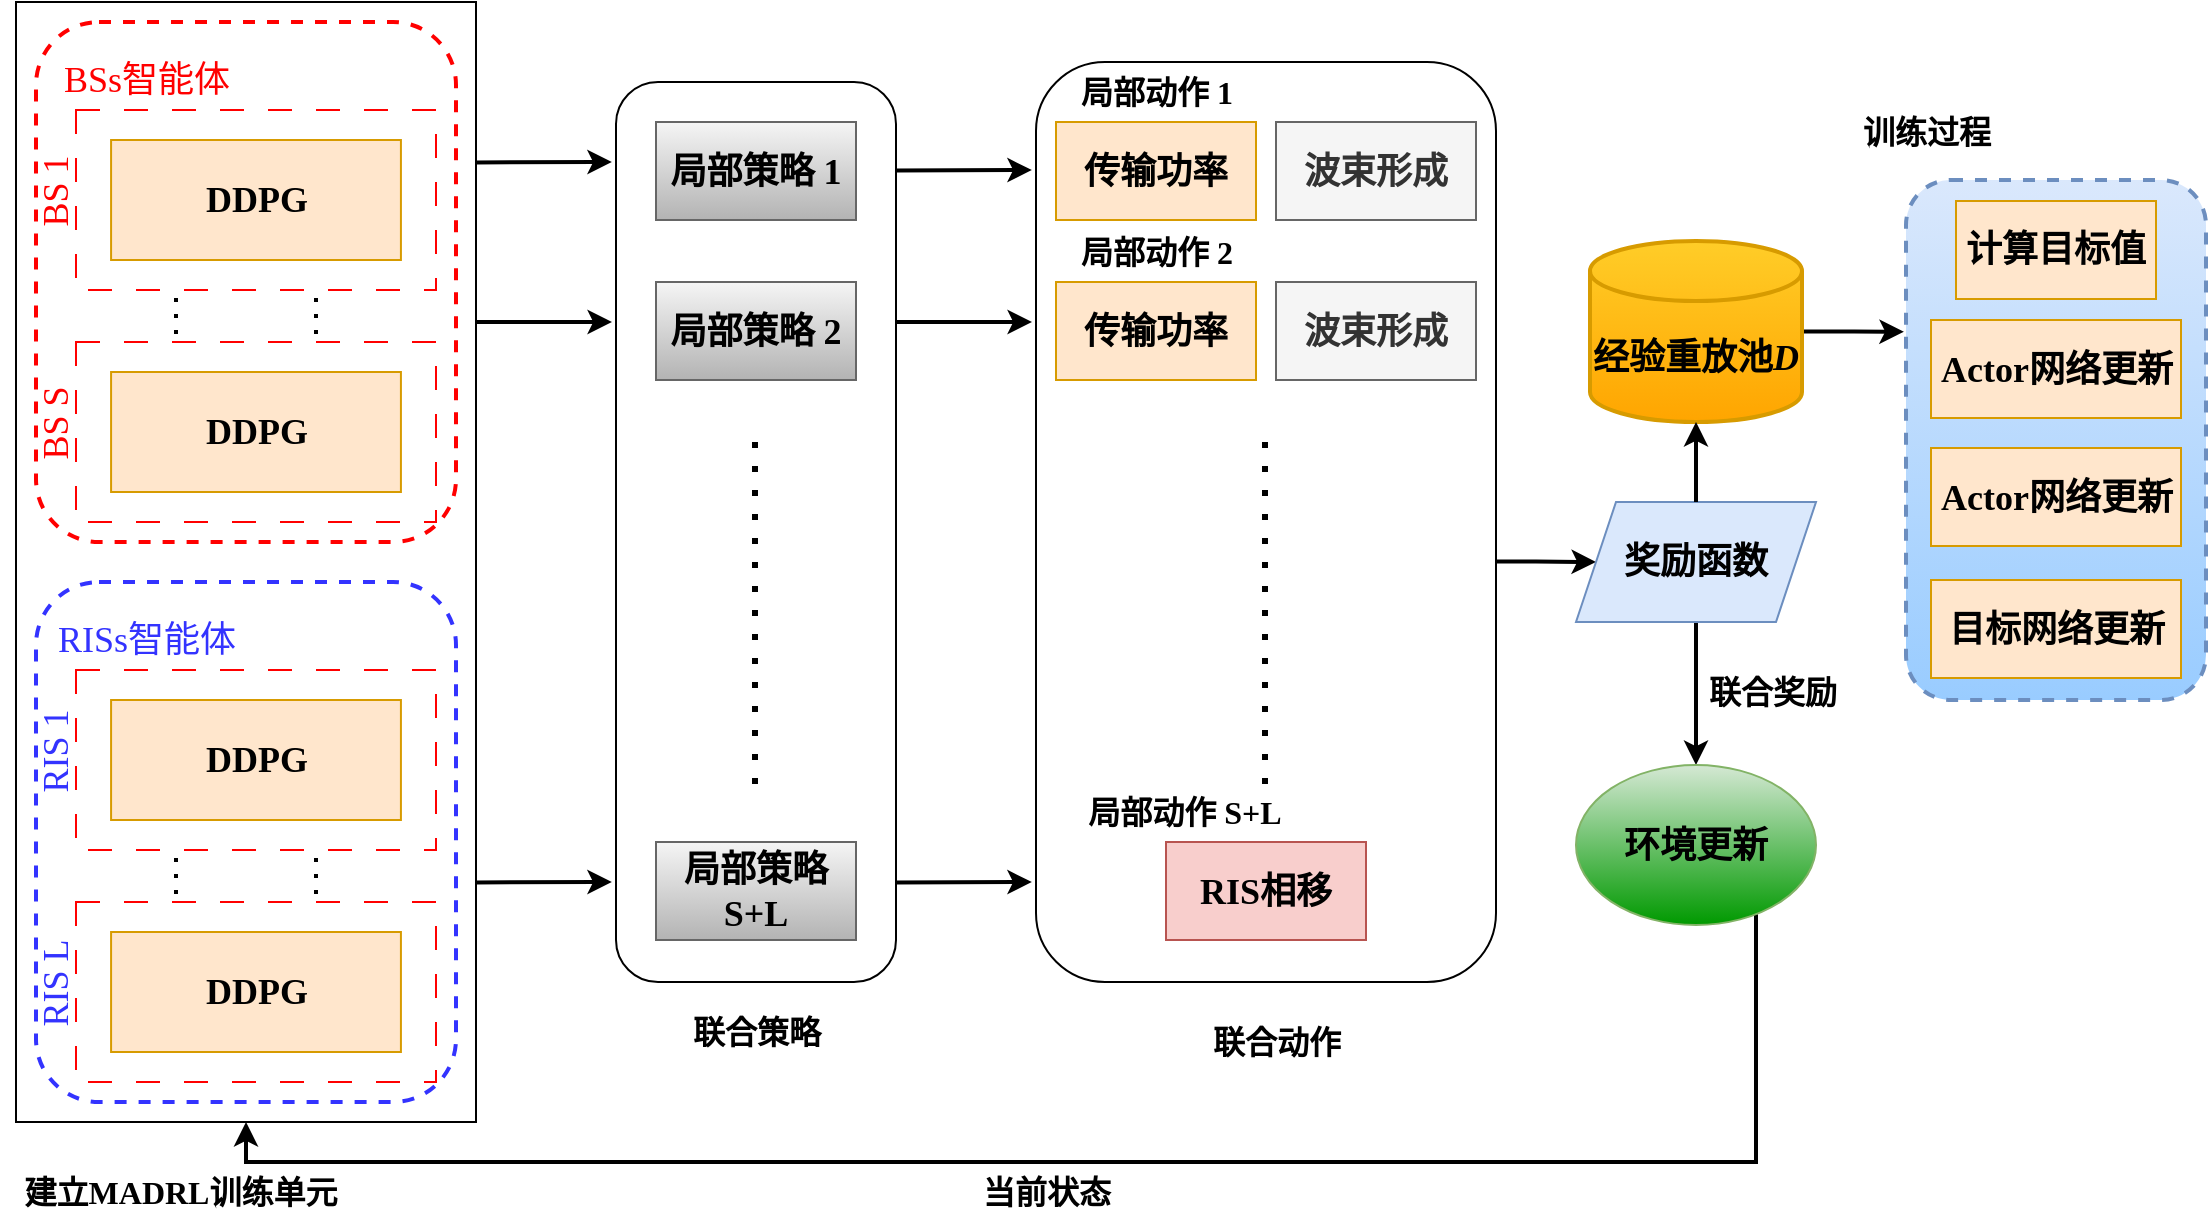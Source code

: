 <mxfile version="23.0.1" type="github">
  <diagram name="第 1 页" id="UymdT3Nfy-kPFd5jFgst">
    <mxGraphModel dx="921" dy="684" grid="1" gridSize="10" guides="1" tooltips="1" connect="1" arrows="1" fold="1" page="1" pageScale="1" pageWidth="827" pageHeight="1169" math="0" shadow="0">
      <root>
        <mxCell id="0" />
        <mxCell id="1" parent="0" />
        <mxCell id="P8aMWn9-jZdc1NeW5d5N-42" value="" style="rounded=0;whiteSpace=wrap;html=1;" vertex="1" parent="1">
          <mxGeometry x="220" y="80" width="230" height="560" as="geometry" />
        </mxCell>
        <mxCell id="P8aMWn9-jZdc1NeW5d5N-1" value="" style="group" vertex="1" connectable="0" parent="1">
          <mxGeometry x="230" y="90" width="210" height="263" as="geometry" />
        </mxCell>
        <mxCell id="P8aMWn9-jZdc1NeW5d5N-2" value="" style="rounded=1;whiteSpace=wrap;html=1;dashed=1;strokeWidth=2;strokeColor=#FF0000;" vertex="1" parent="P8aMWn9-jZdc1NeW5d5N-1">
          <mxGeometry width="210" height="260" as="geometry" />
        </mxCell>
        <mxCell id="P8aMWn9-jZdc1NeW5d5N-9" value="&lt;font color=&quot;#ff0000&quot; style=&quot;font-size: 18px;&quot; face=&quot;Times New Roman&quot;&gt;BSs&lt;/font&gt;&lt;font color=&quot;#ff0000&quot; face=&quot;Times New Roman&quot;&gt;&lt;font size=&quot;4&quot;&gt;智能体&lt;/font&gt;&lt;/font&gt;" style="text;html=1;align=center;verticalAlign=middle;resizable=0;points=[];autosize=1;strokeColor=none;fillColor=none;" vertex="1" parent="P8aMWn9-jZdc1NeW5d5N-1">
          <mxGeometry y="14" width="110" height="30" as="geometry" />
        </mxCell>
        <mxCell id="P8aMWn9-jZdc1NeW5d5N-18" value="" style="group" vertex="1" connectable="0" parent="P8aMWn9-jZdc1NeW5d5N-1">
          <mxGeometry x="20" y="44" width="180" height="90" as="geometry" />
        </mxCell>
        <mxCell id="P8aMWn9-jZdc1NeW5d5N-17" value="" style="rounded=0;whiteSpace=wrap;html=1;dashed=1;dashPattern=12 12;strokeColor=#FF0000;" vertex="1" parent="P8aMWn9-jZdc1NeW5d5N-18">
          <mxGeometry width="180" height="90" as="geometry" />
        </mxCell>
        <mxCell id="P8aMWn9-jZdc1NeW5d5N-5" value="&lt;font size=&quot;4&quot; face=&quot;Times New Roman&quot;&gt;&lt;b&gt;DDPG&lt;/b&gt;&lt;/font&gt;" style="rounded=0;whiteSpace=wrap;html=1;fillColor=#ffe6cc;strokeColor=#d79b00;movable=1;resizable=1;rotatable=1;deletable=1;editable=1;locked=0;connectable=1;" vertex="1" parent="P8aMWn9-jZdc1NeW5d5N-18">
          <mxGeometry x="17.54" y="15" width="144.919" height="60" as="geometry" />
        </mxCell>
        <mxCell id="P8aMWn9-jZdc1NeW5d5N-19" value="&lt;font color=&quot;#ff0000&quot; style=&quot;font-size: 18px;&quot; face=&quot;Times New Roman&quot;&gt;BS&lt;/font&gt;&lt;font size=&quot;4&quot; color=&quot;#ff0000&quot; face=&quot;Times New Roman&quot;&gt;&amp;nbsp;1&lt;/font&gt;" style="text;html=1;align=center;verticalAlign=middle;resizable=0;points=[];autosize=1;strokeColor=none;fillColor=none;rotation=-90;" vertex="1" parent="P8aMWn9-jZdc1NeW5d5N-1">
          <mxGeometry x="-20" y="70" width="60" height="30" as="geometry" />
        </mxCell>
        <mxCell id="P8aMWn9-jZdc1NeW5d5N-21" value="" style="endArrow=none;dashed=1;html=1;dashPattern=1 3;strokeWidth=2;rounded=0;" edge="1" parent="P8aMWn9-jZdc1NeW5d5N-1">
          <mxGeometry width="50" height="50" relative="1" as="geometry">
            <mxPoint x="70" y="164" as="sourcePoint" />
            <mxPoint x="70" y="134" as="targetPoint" />
          </mxGeometry>
        </mxCell>
        <mxCell id="P8aMWn9-jZdc1NeW5d5N-25" value="&lt;font color=&quot;#ff0000&quot; style=&quot;font-size: 18px;&quot; face=&quot;Times New Roman&quot;&gt;BS&lt;/font&gt;&lt;font size=&quot;4&quot; color=&quot;#ff0000&quot; face=&quot;Times New Roman&quot;&gt;&amp;nbsp;S&lt;/font&gt;" style="text;html=1;align=center;verticalAlign=middle;resizable=0;points=[];autosize=1;strokeColor=none;fillColor=none;rotation=-90;" vertex="1" parent="P8aMWn9-jZdc1NeW5d5N-1">
          <mxGeometry x="-20" y="186" width="60" height="30" as="geometry" />
        </mxCell>
        <mxCell id="P8aMWn9-jZdc1NeW5d5N-26" value="" style="endArrow=none;dashed=1;html=1;dashPattern=1 3;strokeWidth=2;rounded=0;" edge="1" parent="P8aMWn9-jZdc1NeW5d5N-1">
          <mxGeometry width="50" height="50" relative="1" as="geometry">
            <mxPoint x="140" y="164" as="sourcePoint" />
            <mxPoint x="140" y="134" as="targetPoint" />
          </mxGeometry>
        </mxCell>
        <mxCell id="P8aMWn9-jZdc1NeW5d5N-22" value="" style="group" vertex="1" connectable="0" parent="P8aMWn9-jZdc1NeW5d5N-1">
          <mxGeometry x="20" y="160" width="180" height="90" as="geometry" />
        </mxCell>
        <mxCell id="P8aMWn9-jZdc1NeW5d5N-23" value="" style="rounded=0;whiteSpace=wrap;html=1;dashed=1;dashPattern=12 12;strokeColor=#FF0000;" vertex="1" parent="P8aMWn9-jZdc1NeW5d5N-22">
          <mxGeometry width="180" height="90" as="geometry" />
        </mxCell>
        <mxCell id="P8aMWn9-jZdc1NeW5d5N-24" value="&lt;font size=&quot;4&quot; face=&quot;Times New Roman&quot;&gt;&lt;b&gt;DDPG&lt;/b&gt;&lt;/font&gt;" style="rounded=0;whiteSpace=wrap;html=1;fillColor=#ffe6cc;strokeColor=#d79b00;movable=1;resizable=1;rotatable=1;deletable=1;editable=1;locked=0;connectable=1;" vertex="1" parent="P8aMWn9-jZdc1NeW5d5N-22">
          <mxGeometry x="17.54" y="15" width="144.919" height="60" as="geometry" />
        </mxCell>
        <mxCell id="P8aMWn9-jZdc1NeW5d5N-28" value="" style="group" vertex="1" connectable="0" parent="1">
          <mxGeometry x="230" y="370" width="210" height="263" as="geometry" />
        </mxCell>
        <mxCell id="P8aMWn9-jZdc1NeW5d5N-29" value="" style="rounded=1;whiteSpace=wrap;html=1;dashed=1;strokeWidth=2;strokeColor=#3333FF;" vertex="1" parent="P8aMWn9-jZdc1NeW5d5N-28">
          <mxGeometry width="210" height="260" as="geometry" />
        </mxCell>
        <mxCell id="P8aMWn9-jZdc1NeW5d5N-30" value="&lt;font color=&quot;#3333ff&quot;&gt;&lt;font style=&quot;font-size: 18px;&quot; face=&quot;Times New Roman&quot;&gt;RISs&lt;/font&gt;&lt;font face=&quot;Times New Roman&quot;&gt;&lt;font size=&quot;4&quot;&gt;智能体&lt;/font&gt;&lt;/font&gt;&lt;/font&gt;" style="text;html=1;align=center;verticalAlign=middle;resizable=0;points=[];autosize=1;strokeColor=none;fillColor=none;" vertex="1" parent="P8aMWn9-jZdc1NeW5d5N-28">
          <mxGeometry y="14" width="110" height="30" as="geometry" />
        </mxCell>
        <mxCell id="P8aMWn9-jZdc1NeW5d5N-31" value="" style="group;fontColor=#3333FF;" vertex="1" connectable="0" parent="P8aMWn9-jZdc1NeW5d5N-28">
          <mxGeometry x="20" y="44" width="180" height="90" as="geometry" />
        </mxCell>
        <mxCell id="P8aMWn9-jZdc1NeW5d5N-32" value="" style="rounded=0;whiteSpace=wrap;html=1;dashed=1;dashPattern=12 12;strokeColor=#FF0000;" vertex="1" parent="P8aMWn9-jZdc1NeW5d5N-31">
          <mxGeometry width="180" height="90" as="geometry" />
        </mxCell>
        <mxCell id="P8aMWn9-jZdc1NeW5d5N-33" value="&lt;font size=&quot;4&quot; face=&quot;Times New Roman&quot;&gt;&lt;b&gt;DDPG&lt;/b&gt;&lt;/font&gt;" style="rounded=0;whiteSpace=wrap;html=1;fillColor=#ffe6cc;strokeColor=#d79b00;movable=1;resizable=1;rotatable=1;deletable=1;editable=1;locked=0;connectable=1;" vertex="1" parent="P8aMWn9-jZdc1NeW5d5N-31">
          <mxGeometry x="17.54" y="15" width="144.919" height="60" as="geometry" />
        </mxCell>
        <mxCell id="P8aMWn9-jZdc1NeW5d5N-34" value="&lt;font color=&quot;#3333ff&quot; size=&quot;4&quot; face=&quot;Times New Roman&quot;&gt;&lt;span style=&quot;caret-color: rgb(255, 0, 0);&quot;&gt;RIS 1&lt;/span&gt;&lt;/font&gt;" style="text;html=1;align=center;verticalAlign=middle;resizable=0;points=[];autosize=1;strokeColor=none;fillColor=none;rotation=-90;" vertex="1" parent="P8aMWn9-jZdc1NeW5d5N-28">
          <mxGeometry x="-25" y="70" width="70" height="30" as="geometry" />
        </mxCell>
        <mxCell id="P8aMWn9-jZdc1NeW5d5N-35" value="" style="endArrow=none;dashed=1;html=1;dashPattern=1 3;strokeWidth=2;rounded=0;" edge="1" parent="P8aMWn9-jZdc1NeW5d5N-28">
          <mxGeometry width="50" height="50" relative="1" as="geometry">
            <mxPoint x="70" y="164" as="sourcePoint" />
            <mxPoint x="70" y="134" as="targetPoint" />
          </mxGeometry>
        </mxCell>
        <mxCell id="P8aMWn9-jZdc1NeW5d5N-36" value="&lt;font color=&quot;#3333ff&quot; size=&quot;4&quot; face=&quot;Times New Roman&quot;&gt;&lt;span style=&quot;caret-color: rgb(255, 0, 0);&quot;&gt;RIS L&lt;/span&gt;&lt;/font&gt;" style="text;html=1;align=center;verticalAlign=middle;resizable=0;points=[];autosize=1;strokeColor=none;fillColor=none;rotation=-90;" vertex="1" parent="P8aMWn9-jZdc1NeW5d5N-28">
          <mxGeometry x="-25" y="186" width="70" height="30" as="geometry" />
        </mxCell>
        <mxCell id="P8aMWn9-jZdc1NeW5d5N-37" value="" style="endArrow=none;dashed=1;html=1;dashPattern=1 3;strokeWidth=2;rounded=0;" edge="1" parent="P8aMWn9-jZdc1NeW5d5N-28">
          <mxGeometry width="50" height="50" relative="1" as="geometry">
            <mxPoint x="140" y="164" as="sourcePoint" />
            <mxPoint x="140" y="134" as="targetPoint" />
          </mxGeometry>
        </mxCell>
        <mxCell id="P8aMWn9-jZdc1NeW5d5N-38" value="" style="group;fontColor=#3333FF;" vertex="1" connectable="0" parent="P8aMWn9-jZdc1NeW5d5N-28">
          <mxGeometry x="20" y="160" width="180" height="90" as="geometry" />
        </mxCell>
        <mxCell id="P8aMWn9-jZdc1NeW5d5N-39" value="" style="rounded=0;whiteSpace=wrap;html=1;dashed=1;dashPattern=12 12;strokeColor=#FF0000;" vertex="1" parent="P8aMWn9-jZdc1NeW5d5N-38">
          <mxGeometry width="180" height="90" as="geometry" />
        </mxCell>
        <mxCell id="P8aMWn9-jZdc1NeW5d5N-40" value="&lt;font size=&quot;4&quot; face=&quot;Times New Roman&quot;&gt;&lt;b&gt;DDPG&lt;/b&gt;&lt;/font&gt;" style="rounded=0;whiteSpace=wrap;html=1;fillColor=#ffe6cc;strokeColor=#d79b00;movable=1;resizable=1;rotatable=1;deletable=1;editable=1;locked=0;connectable=1;" vertex="1" parent="P8aMWn9-jZdc1NeW5d5N-38">
          <mxGeometry x="17.54" y="15" width="144.919" height="60" as="geometry" />
        </mxCell>
        <mxCell id="P8aMWn9-jZdc1NeW5d5N-43" value="" style="endArrow=classic;html=1;rounded=0;strokeWidth=2;exitX=1.009;exitY=0.154;exitDx=0;exitDy=0;exitPerimeter=0;" edge="1" parent="1">
          <mxGeometry width="50" height="50" relative="1" as="geometry">
            <mxPoint x="450.0" y="160.24" as="sourcePoint" />
            <mxPoint x="517.93" y="160" as="targetPoint" />
          </mxGeometry>
        </mxCell>
        <mxCell id="P8aMWn9-jZdc1NeW5d5N-46" value="" style="endArrow=classic;html=1;rounded=0;strokeWidth=2;exitX=1.009;exitY=0.154;exitDx=0;exitDy=0;exitPerimeter=0;" edge="1" parent="1">
          <mxGeometry width="50" height="50" relative="1" as="geometry">
            <mxPoint x="450" y="240" as="sourcePoint" />
            <mxPoint x="518" y="240" as="targetPoint" />
          </mxGeometry>
        </mxCell>
        <mxCell id="P8aMWn9-jZdc1NeW5d5N-47" value="" style="endArrow=classic;html=1;rounded=0;strokeWidth=2;exitX=1.009;exitY=0.154;exitDx=0;exitDy=0;exitPerimeter=0;" edge="1" parent="1">
          <mxGeometry width="50" height="50" relative="1" as="geometry">
            <mxPoint x="450.0" y="520.24" as="sourcePoint" />
            <mxPoint x="517.93" y="520" as="targetPoint" />
          </mxGeometry>
        </mxCell>
        <mxCell id="P8aMWn9-jZdc1NeW5d5N-48" value="" style="rounded=1;whiteSpace=wrap;html=1;" vertex="1" parent="1">
          <mxGeometry x="520" y="120" width="140" height="450" as="geometry" />
        </mxCell>
        <mxCell id="P8aMWn9-jZdc1NeW5d5N-49" value="&lt;font style=&quot;font-size: 18px;&quot; face=&quot;Times New Roman&quot;&gt;&lt;b&gt;局部策略 1&lt;/b&gt;&lt;/font&gt;" style="rounded=0;whiteSpace=wrap;html=1;fillColor=#f5f5f5;strokeColor=#666666;gradientColor=#b3b3b3;" vertex="1" parent="1">
          <mxGeometry x="540" y="140" width="100" height="49" as="geometry" />
        </mxCell>
        <mxCell id="P8aMWn9-jZdc1NeW5d5N-50" value="&lt;font style=&quot;font-size: 18px;&quot; face=&quot;Times New Roman&quot;&gt;&lt;b&gt;局部策略 2&lt;/b&gt;&lt;/font&gt;" style="rounded=0;whiteSpace=wrap;html=1;fillColor=#f5f5f5;strokeColor=#666666;gradientColor=#b3b3b3;" vertex="1" parent="1">
          <mxGeometry x="540" y="220" width="100" height="49" as="geometry" />
        </mxCell>
        <mxCell id="P8aMWn9-jZdc1NeW5d5N-51" value="&lt;font style=&quot;font-size: 18px;&quot; face=&quot;Times New Roman&quot;&gt;&lt;b&gt;局部策略 S+L&lt;/b&gt;&lt;/font&gt;" style="rounded=0;whiteSpace=wrap;html=1;fillColor=#f5f5f5;strokeColor=#666666;gradientColor=#b3b3b3;" vertex="1" parent="1">
          <mxGeometry x="540" y="500" width="100" height="49" as="geometry" />
        </mxCell>
        <mxCell id="P8aMWn9-jZdc1NeW5d5N-52" value="&lt;font size=&quot;1&quot; face=&quot;Times New Roman&quot;&gt;&lt;b style=&quot;font-size: 16px;&quot;&gt;联合策略&lt;/b&gt;&lt;/font&gt;" style="text;html=1;align=center;verticalAlign=middle;resizable=0;points=[];autosize=1;strokeColor=none;fillColor=none;" vertex="1" parent="1">
          <mxGeometry x="545" y="580" width="90" height="30" as="geometry" />
        </mxCell>
        <mxCell id="P8aMWn9-jZdc1NeW5d5N-53" value="" style="endArrow=none;dashed=1;html=1;dashPattern=1 3;strokeWidth=3;rounded=0;" edge="1" parent="1">
          <mxGeometry width="50" height="50" relative="1" as="geometry">
            <mxPoint x="589.5" y="300" as="sourcePoint" />
            <mxPoint x="589.5" y="478" as="targetPoint" />
          </mxGeometry>
        </mxCell>
        <mxCell id="P8aMWn9-jZdc1NeW5d5N-54" value="" style="endArrow=classic;html=1;rounded=0;strokeWidth=2;exitX=1.009;exitY=0.154;exitDx=0;exitDy=0;exitPerimeter=0;" edge="1" parent="1">
          <mxGeometry width="50" height="50" relative="1" as="geometry">
            <mxPoint x="660" y="164.24" as="sourcePoint" />
            <mxPoint x="727.93" y="164" as="targetPoint" />
          </mxGeometry>
        </mxCell>
        <mxCell id="P8aMWn9-jZdc1NeW5d5N-55" value="" style="endArrow=classic;html=1;rounded=0;strokeWidth=2;exitX=1.009;exitY=0.154;exitDx=0;exitDy=0;exitPerimeter=0;" edge="1" parent="1">
          <mxGeometry width="50" height="50" relative="1" as="geometry">
            <mxPoint x="660" y="240" as="sourcePoint" />
            <mxPoint x="728" y="240" as="targetPoint" />
          </mxGeometry>
        </mxCell>
        <mxCell id="P8aMWn9-jZdc1NeW5d5N-56" value="" style="endArrow=classic;html=1;rounded=0;strokeWidth=2;exitX=1.009;exitY=0.154;exitDx=0;exitDy=0;exitPerimeter=0;" edge="1" parent="1">
          <mxGeometry width="50" height="50" relative="1" as="geometry">
            <mxPoint x="660" y="520.24" as="sourcePoint" />
            <mxPoint x="727.93" y="520" as="targetPoint" />
          </mxGeometry>
        </mxCell>
        <mxCell id="P8aMWn9-jZdc1NeW5d5N-69" style="edgeStyle=orthogonalEdgeStyle;rounded=0;orthogonalLoop=1;jettySize=auto;html=1;strokeWidth=2;entryX=0;entryY=0.5;entryDx=0;entryDy=0;exitX=0.994;exitY=0.543;exitDx=0;exitDy=0;exitPerimeter=0;" edge="1" parent="1" source="P8aMWn9-jZdc1NeW5d5N-57" target="P8aMWn9-jZdc1NeW5d5N-72">
          <mxGeometry relative="1" as="geometry">
            <mxPoint x="1000" y="360" as="targetPoint" />
          </mxGeometry>
        </mxCell>
        <mxCell id="P8aMWn9-jZdc1NeW5d5N-57" value="" style="rounded=1;whiteSpace=wrap;html=1;" vertex="1" parent="1">
          <mxGeometry x="730" y="110" width="230" height="460" as="geometry" />
        </mxCell>
        <mxCell id="P8aMWn9-jZdc1NeW5d5N-58" value="&lt;font size=&quot;4&quot; face=&quot;Times New Roman&quot;&gt;&lt;b&gt;传输功率&lt;/b&gt;&lt;/font&gt;" style="rounded=0;whiteSpace=wrap;html=1;fillColor=#ffe6cc;strokeColor=#d79b00;" vertex="1" parent="1">
          <mxGeometry x="740" y="140" width="100" height="49" as="geometry" />
        </mxCell>
        <mxCell id="P8aMWn9-jZdc1NeW5d5N-60" value="&lt;font size=&quot;4&quot; face=&quot;Times New Roman&quot;&gt;&lt;b&gt;RIS相移&lt;/b&gt;&lt;/font&gt;" style="rounded=0;whiteSpace=wrap;html=1;fillColor=#f8cecc;strokeColor=#b85450;" vertex="1" parent="1">
          <mxGeometry x="795" y="500" width="100" height="49" as="geometry" />
        </mxCell>
        <mxCell id="P8aMWn9-jZdc1NeW5d5N-61" value="" style="endArrow=none;dashed=1;html=1;dashPattern=1 3;strokeWidth=3;rounded=0;" edge="1" parent="1">
          <mxGeometry width="50" height="50" relative="1" as="geometry">
            <mxPoint x="844.5" y="300" as="sourcePoint" />
            <mxPoint x="844.5" y="478" as="targetPoint" />
          </mxGeometry>
        </mxCell>
        <mxCell id="P8aMWn9-jZdc1NeW5d5N-62" value="&lt;font size=&quot;3&quot; face=&quot;Times New Roman&quot;&gt;&lt;b&gt;局部动作 1&lt;/b&gt;&lt;/font&gt;" style="text;html=1;align=center;verticalAlign=middle;resizable=0;points=[];autosize=1;strokeColor=none;fillColor=none;" vertex="1" parent="1">
          <mxGeometry x="740" y="110" width="100" height="30" as="geometry" />
        </mxCell>
        <mxCell id="P8aMWn9-jZdc1NeW5d5N-63" value="&lt;font size=&quot;4&quot; face=&quot;Times New Roman&quot;&gt;&lt;b&gt;波束形成&lt;/b&gt;&lt;/font&gt;" style="rounded=0;whiteSpace=wrap;html=1;fillColor=#f5f5f5;strokeColor=#666666;fontColor=#333333;" vertex="1" parent="1">
          <mxGeometry x="850" y="140" width="100" height="49" as="geometry" />
        </mxCell>
        <mxCell id="P8aMWn9-jZdc1NeW5d5N-64" value="&lt;font size=&quot;4&quot; face=&quot;Times New Roman&quot;&gt;&lt;b&gt;传输功率&lt;/b&gt;&lt;/font&gt;" style="rounded=0;whiteSpace=wrap;html=1;fillColor=#ffe6cc;strokeColor=#d79b00;" vertex="1" parent="1">
          <mxGeometry x="740" y="220" width="100" height="49" as="geometry" />
        </mxCell>
        <mxCell id="P8aMWn9-jZdc1NeW5d5N-65" value="&lt;font size=&quot;3&quot; face=&quot;Times New Roman&quot;&gt;&lt;b&gt;局部动作 2&lt;/b&gt;&lt;/font&gt;" style="text;html=1;align=center;verticalAlign=middle;resizable=0;points=[];autosize=1;strokeColor=none;fillColor=none;" vertex="1" parent="1">
          <mxGeometry x="740" y="190" width="100" height="30" as="geometry" />
        </mxCell>
        <mxCell id="P8aMWn9-jZdc1NeW5d5N-66" value="&lt;font size=&quot;4&quot; face=&quot;Times New Roman&quot;&gt;&lt;b&gt;波束形成&lt;/b&gt;&lt;/font&gt;" style="rounded=0;whiteSpace=wrap;html=1;fillColor=#f5f5f5;strokeColor=#666666;fontColor=#333333;" vertex="1" parent="1">
          <mxGeometry x="850" y="220" width="100" height="49" as="geometry" />
        </mxCell>
        <mxCell id="P8aMWn9-jZdc1NeW5d5N-67" value="&lt;font size=&quot;3&quot; face=&quot;Times New Roman&quot;&gt;&lt;b&gt;局部动作 S+L&lt;/b&gt;&lt;/font&gt;" style="text;html=1;align=center;verticalAlign=middle;resizable=0;points=[];autosize=1;strokeColor=none;fillColor=none;" vertex="1" parent="1">
          <mxGeometry x="744" y="470" width="120" height="30" as="geometry" />
        </mxCell>
        <mxCell id="P8aMWn9-jZdc1NeW5d5N-68" value="&lt;font size=&quot;1&quot; face=&quot;Times New Roman&quot;&gt;&lt;b style=&quot;font-size: 16px;&quot;&gt;联合动作&lt;/b&gt;&lt;/font&gt;" style="text;html=1;align=center;verticalAlign=middle;resizable=0;points=[];autosize=1;strokeColor=none;fillColor=none;" vertex="1" parent="1">
          <mxGeometry x="805" y="585" width="90" height="30" as="geometry" />
        </mxCell>
        <mxCell id="P8aMWn9-jZdc1NeW5d5N-73" style="edgeStyle=orthogonalEdgeStyle;rounded=0;orthogonalLoop=1;jettySize=auto;html=1;strokeWidth=2;entryX=0.5;entryY=0;entryDx=0;entryDy=0;" edge="1" parent="1" source="P8aMWn9-jZdc1NeW5d5N-72" target="P8aMWn9-jZdc1NeW5d5N-75">
          <mxGeometry relative="1" as="geometry">
            <mxPoint x="1060" y="460" as="targetPoint" />
          </mxGeometry>
        </mxCell>
        <mxCell id="P8aMWn9-jZdc1NeW5d5N-72" value="&lt;font face=&quot;Times New Roman&quot; style=&quot;font-size: 18px;&quot;&gt;&lt;b&gt;奖励函数&lt;/b&gt;&lt;/font&gt;" style="shape=parallelogram;perimeter=parallelogramPerimeter;whiteSpace=wrap;html=1;fixedSize=1;fillColor=#dae8fc;strokeColor=#6c8ebf;" vertex="1" parent="1">
          <mxGeometry x="1000" y="330" width="120" height="60" as="geometry" />
        </mxCell>
        <mxCell id="P8aMWn9-jZdc1NeW5d5N-74" value="&lt;font size=&quot;1&quot; face=&quot;Times New Roman&quot;&gt;&lt;b style=&quot;font-size: 16px;&quot;&gt;联合奖励&lt;/b&gt;&lt;/font&gt;" style="text;html=1;align=center;verticalAlign=middle;resizable=0;points=[];autosize=1;strokeColor=none;fillColor=none;" vertex="1" parent="1">
          <mxGeometry x="1053" y="410" width="90" height="30" as="geometry" />
        </mxCell>
        <mxCell id="P8aMWn9-jZdc1NeW5d5N-76" style="edgeStyle=orthogonalEdgeStyle;rounded=0;orthogonalLoop=1;jettySize=auto;html=1;entryX=0.5;entryY=1;entryDx=0;entryDy=0;strokeWidth=2;" edge="1" parent="1" source="P8aMWn9-jZdc1NeW5d5N-75" target="P8aMWn9-jZdc1NeW5d5N-42">
          <mxGeometry relative="1" as="geometry">
            <Array as="points">
              <mxPoint x="1090" y="660" />
              <mxPoint x="335" y="660" />
            </Array>
          </mxGeometry>
        </mxCell>
        <mxCell id="P8aMWn9-jZdc1NeW5d5N-75" value="&lt;font face=&quot;Times New Roman&quot; style=&quot;font-size: 18px;&quot;&gt;&lt;b&gt;环境更新&lt;/b&gt;&lt;/font&gt;" style="ellipse;whiteSpace=wrap;html=1;fillColor=#d5e8d4;gradientColor=#009900;strokeColor=#82b366;" vertex="1" parent="1">
          <mxGeometry x="1000" y="461.5" width="120" height="80" as="geometry" />
        </mxCell>
        <mxCell id="P8aMWn9-jZdc1NeW5d5N-77" value="&lt;font size=&quot;3&quot; face=&quot;Times New Roman&quot;&gt;&lt;b&gt;建立MADRL训练单元&lt;/b&gt;&lt;/font&gt;" style="text;html=1;align=center;verticalAlign=middle;resizable=0;points=[];autosize=1;strokeColor=none;fillColor=none;" vertex="1" parent="1">
          <mxGeometry x="212" y="660" width="180" height="30" as="geometry" />
        </mxCell>
        <mxCell id="P8aMWn9-jZdc1NeW5d5N-78" value="&lt;font size=&quot;3&quot; face=&quot;Times New Roman&quot;&gt;&lt;b&gt;当前状态&lt;/b&gt;&lt;/font&gt;" style="text;html=1;align=center;verticalAlign=middle;resizable=0;points=[];autosize=1;strokeColor=none;fillColor=none;" vertex="1" parent="1">
          <mxGeometry x="690" y="660" width="90" height="30" as="geometry" />
        </mxCell>
        <mxCell id="P8aMWn9-jZdc1NeW5d5N-83" style="edgeStyle=orthogonalEdgeStyle;rounded=0;orthogonalLoop=1;jettySize=auto;html=1;entryX=-0.007;entryY=0.292;entryDx=0;entryDy=0;entryPerimeter=0;strokeWidth=2;" edge="1" parent="1" source="P8aMWn9-jZdc1NeW5d5N-80" target="P8aMWn9-jZdc1NeW5d5N-81">
          <mxGeometry relative="1" as="geometry">
            <mxPoint x="1180" y="245" as="targetPoint" />
          </mxGeometry>
        </mxCell>
        <mxCell id="P8aMWn9-jZdc1NeW5d5N-80" value="&lt;font style=&quot;font-size: 18px;&quot; face=&quot;Times New Roman&quot;&gt;&lt;b&gt;经验重放池&lt;i&gt;D&lt;/i&gt;&lt;/b&gt;&lt;/font&gt;" style="shape=cylinder3;whiteSpace=wrap;html=1;boundedLbl=1;backgroundOutline=1;size=15;fillColor=#ffcd28;strokeColor=#d79b00;gradientColor=#ffa500;strokeWidth=2;" vertex="1" parent="1">
          <mxGeometry x="1007" y="199.5" width="106" height="90.5" as="geometry" />
        </mxCell>
        <mxCell id="P8aMWn9-jZdc1NeW5d5N-81" value="" style="rounded=1;whiteSpace=wrap;html=1;dashed=1;strokeWidth=2;strokeColor=#6c8ebf;fillColor=#dae8fc;gradientColor=#99CCFF;" vertex="1" parent="1">
          <mxGeometry x="1165" y="169" width="150" height="260" as="geometry" />
        </mxCell>
        <mxCell id="P8aMWn9-jZdc1NeW5d5N-82" style="edgeStyle=orthogonalEdgeStyle;rounded=0;orthogonalLoop=1;jettySize=auto;html=1;entryX=0.5;entryY=1;entryDx=0;entryDy=0;entryPerimeter=0;strokeWidth=2;" edge="1" parent="1" source="P8aMWn9-jZdc1NeW5d5N-72" target="P8aMWn9-jZdc1NeW5d5N-80">
          <mxGeometry relative="1" as="geometry" />
        </mxCell>
        <mxCell id="P8aMWn9-jZdc1NeW5d5N-84" value="&lt;font size=&quot;3&quot; face=&quot;Times New Roman&quot;&gt;&lt;b&gt;训练过程&lt;/b&gt;&lt;/font&gt;" style="text;html=1;align=center;verticalAlign=middle;resizable=0;points=[];autosize=1;strokeColor=none;fillColor=none;" vertex="1" parent="1">
          <mxGeometry x="1130" y="130" width="90" height="30" as="geometry" />
        </mxCell>
        <mxCell id="P8aMWn9-jZdc1NeW5d5N-85" value="&lt;font size=&quot;4&quot; face=&quot;Times New Roman&quot;&gt;&lt;b&gt;计算目标值&lt;/b&gt;&lt;/font&gt;" style="rounded=0;whiteSpace=wrap;html=1;fillColor=#ffe6cc;strokeColor=#d79b00;" vertex="1" parent="1">
          <mxGeometry x="1190" y="179.5" width="100" height="49" as="geometry" />
        </mxCell>
        <mxCell id="P8aMWn9-jZdc1NeW5d5N-86" value="&lt;font size=&quot;4&quot; face=&quot;Times New Roman&quot;&gt;&lt;b&gt;Actor网络更新&lt;/b&gt;&lt;/font&gt;" style="rounded=0;whiteSpace=wrap;html=1;fillColor=#ffe6cc;strokeColor=#d79b00;" vertex="1" parent="1">
          <mxGeometry x="1177.5" y="239" width="125" height="49" as="geometry" />
        </mxCell>
        <mxCell id="P8aMWn9-jZdc1NeW5d5N-87" value="&lt;font size=&quot;4&quot; face=&quot;Times New Roman&quot;&gt;&lt;b&gt;Actor网络更新&lt;/b&gt;&lt;/font&gt;" style="rounded=0;whiteSpace=wrap;html=1;fillColor=#ffe6cc;strokeColor=#d79b00;" vertex="1" parent="1">
          <mxGeometry x="1177.5" y="303" width="125" height="49" as="geometry" />
        </mxCell>
        <mxCell id="P8aMWn9-jZdc1NeW5d5N-88" value="&lt;font size=&quot;4&quot; face=&quot;Times New Roman&quot;&gt;&lt;b&gt;目标网络更新&lt;/b&gt;&lt;/font&gt;" style="rounded=0;whiteSpace=wrap;html=1;fillColor=#ffe6cc;strokeColor=#d79b00;" vertex="1" parent="1">
          <mxGeometry x="1177.5" y="369" width="125" height="49" as="geometry" />
        </mxCell>
      </root>
    </mxGraphModel>
  </diagram>
</mxfile>
